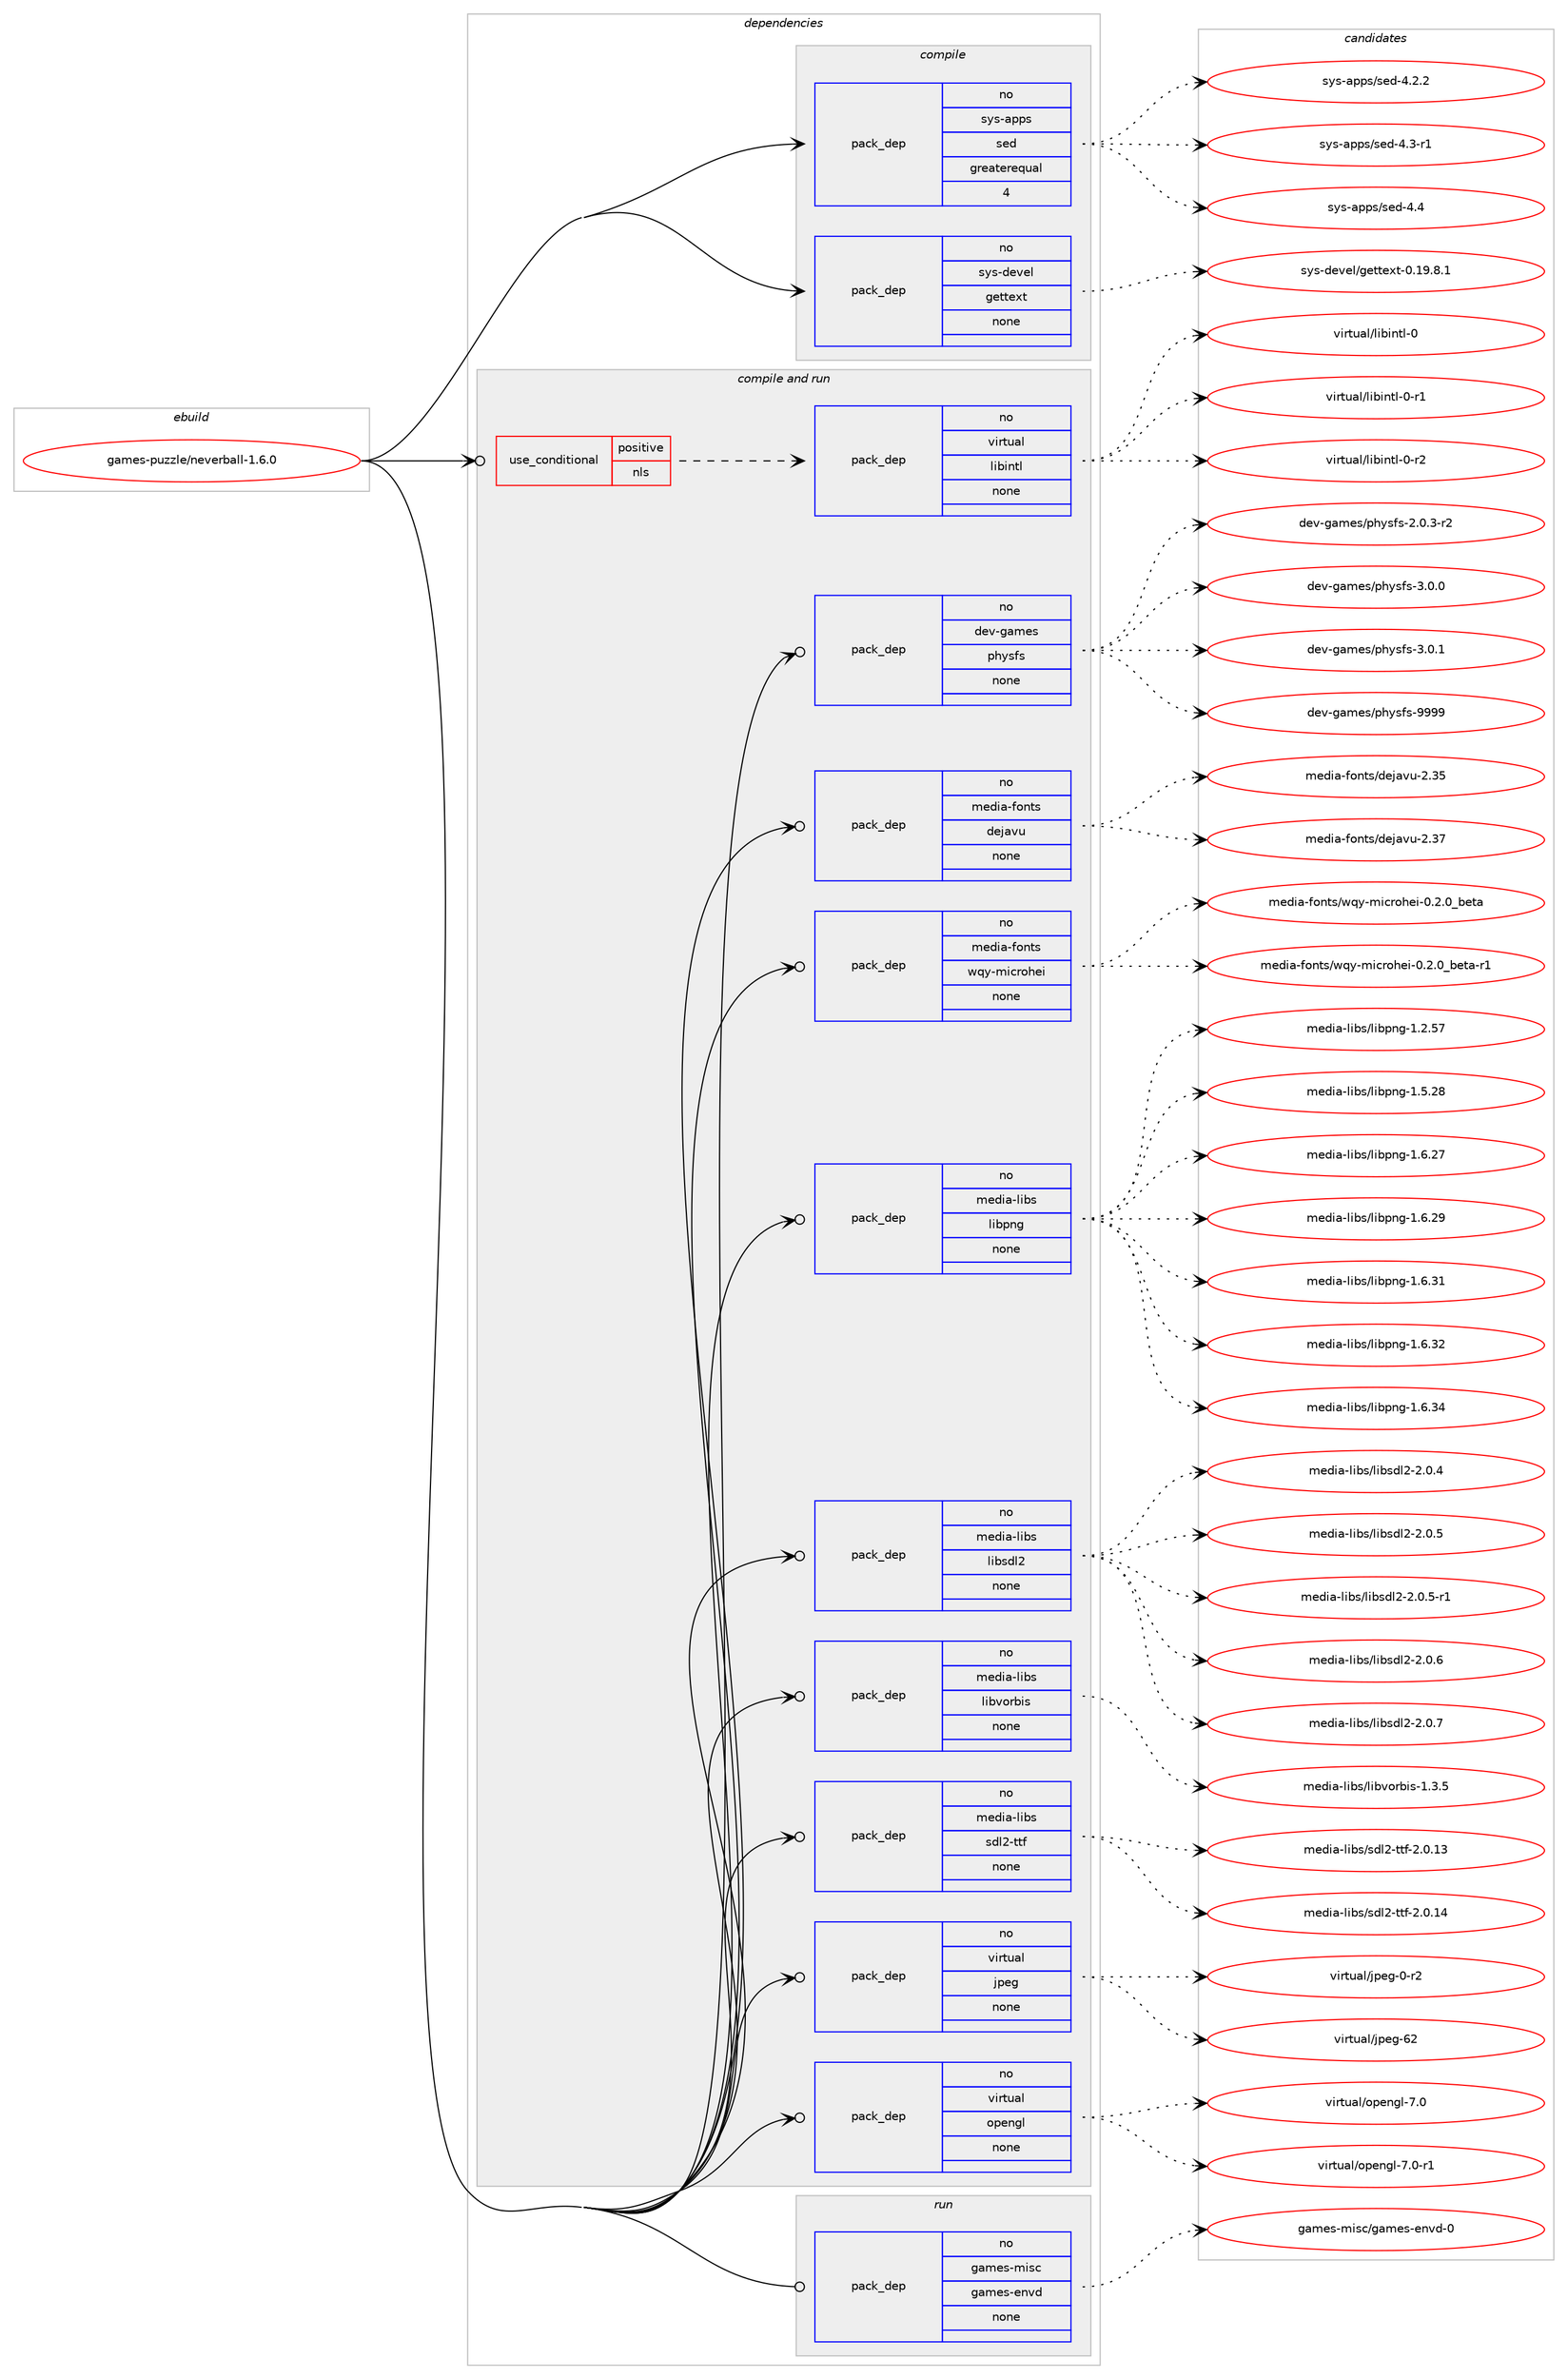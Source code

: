 digraph prolog {

# *************
# Graph options
# *************

newrank=true;
concentrate=true;
compound=true;
graph [rankdir=LR,fontname=Helvetica,fontsize=10,ranksep=1.5];#, ranksep=2.5, nodesep=0.2];
edge  [arrowhead=vee];
node  [fontname=Helvetica,fontsize=10];

# **********
# The ebuild
# **********

subgraph cluster_leftcol {
color=gray;
rank=same;
label=<<i>ebuild</i>>;
id [label="games-puzzle/neverball-1.6.0", color=red, width=4, href="../games-puzzle/neverball-1.6.0.svg"];
}

# ****************
# The dependencies
# ****************

subgraph cluster_midcol {
color=gray;
label=<<i>dependencies</i>>;
subgraph cluster_compile {
fillcolor="#eeeeee";
style=filled;
label=<<i>compile</i>>;
subgraph pack215978 {
dependency301518 [label=<<TABLE BORDER="0" CELLBORDER="1" CELLSPACING="0" CELLPADDING="4" WIDTH="220"><TR><TD ROWSPAN="6" CELLPADDING="30">pack_dep</TD></TR><TR><TD WIDTH="110">no</TD></TR><TR><TD>sys-apps</TD></TR><TR><TD>sed</TD></TR><TR><TD>greaterequal</TD></TR><TR><TD>4</TD></TR></TABLE>>, shape=none, color=blue];
}
id:e -> dependency301518:w [weight=20,style="solid",arrowhead="vee"];
subgraph pack215979 {
dependency301519 [label=<<TABLE BORDER="0" CELLBORDER="1" CELLSPACING="0" CELLPADDING="4" WIDTH="220"><TR><TD ROWSPAN="6" CELLPADDING="30">pack_dep</TD></TR><TR><TD WIDTH="110">no</TD></TR><TR><TD>sys-devel</TD></TR><TR><TD>gettext</TD></TR><TR><TD>none</TD></TR><TR><TD></TD></TR></TABLE>>, shape=none, color=blue];
}
id:e -> dependency301519:w [weight=20,style="solid",arrowhead="vee"];
}
subgraph cluster_compileandrun {
fillcolor="#eeeeee";
style=filled;
label=<<i>compile and run</i>>;
subgraph cond80826 {
dependency301520 [label=<<TABLE BORDER="0" CELLBORDER="1" CELLSPACING="0" CELLPADDING="4"><TR><TD ROWSPAN="3" CELLPADDING="10">use_conditional</TD></TR><TR><TD>positive</TD></TR><TR><TD>nls</TD></TR></TABLE>>, shape=none, color=red];
subgraph pack215980 {
dependency301521 [label=<<TABLE BORDER="0" CELLBORDER="1" CELLSPACING="0" CELLPADDING="4" WIDTH="220"><TR><TD ROWSPAN="6" CELLPADDING="30">pack_dep</TD></TR><TR><TD WIDTH="110">no</TD></TR><TR><TD>virtual</TD></TR><TR><TD>libintl</TD></TR><TR><TD>none</TD></TR><TR><TD></TD></TR></TABLE>>, shape=none, color=blue];
}
dependency301520:e -> dependency301521:w [weight=20,style="dashed",arrowhead="vee"];
}
id:e -> dependency301520:w [weight=20,style="solid",arrowhead="odotvee"];
subgraph pack215981 {
dependency301522 [label=<<TABLE BORDER="0" CELLBORDER="1" CELLSPACING="0" CELLPADDING="4" WIDTH="220"><TR><TD ROWSPAN="6" CELLPADDING="30">pack_dep</TD></TR><TR><TD WIDTH="110">no</TD></TR><TR><TD>dev-games</TD></TR><TR><TD>physfs</TD></TR><TR><TD>none</TD></TR><TR><TD></TD></TR></TABLE>>, shape=none, color=blue];
}
id:e -> dependency301522:w [weight=20,style="solid",arrowhead="odotvee"];
subgraph pack215982 {
dependency301523 [label=<<TABLE BORDER="0" CELLBORDER="1" CELLSPACING="0" CELLPADDING="4" WIDTH="220"><TR><TD ROWSPAN="6" CELLPADDING="30">pack_dep</TD></TR><TR><TD WIDTH="110">no</TD></TR><TR><TD>media-fonts</TD></TR><TR><TD>dejavu</TD></TR><TR><TD>none</TD></TR><TR><TD></TD></TR></TABLE>>, shape=none, color=blue];
}
id:e -> dependency301523:w [weight=20,style="solid",arrowhead="odotvee"];
subgraph pack215983 {
dependency301524 [label=<<TABLE BORDER="0" CELLBORDER="1" CELLSPACING="0" CELLPADDING="4" WIDTH="220"><TR><TD ROWSPAN="6" CELLPADDING="30">pack_dep</TD></TR><TR><TD WIDTH="110">no</TD></TR><TR><TD>media-fonts</TD></TR><TR><TD>wqy-microhei</TD></TR><TR><TD>none</TD></TR><TR><TD></TD></TR></TABLE>>, shape=none, color=blue];
}
id:e -> dependency301524:w [weight=20,style="solid",arrowhead="odotvee"];
subgraph pack215984 {
dependency301525 [label=<<TABLE BORDER="0" CELLBORDER="1" CELLSPACING="0" CELLPADDING="4" WIDTH="220"><TR><TD ROWSPAN="6" CELLPADDING="30">pack_dep</TD></TR><TR><TD WIDTH="110">no</TD></TR><TR><TD>media-libs</TD></TR><TR><TD>libpng</TD></TR><TR><TD>none</TD></TR><TR><TD></TD></TR></TABLE>>, shape=none, color=blue];
}
id:e -> dependency301525:w [weight=20,style="solid",arrowhead="odotvee"];
subgraph pack215985 {
dependency301526 [label=<<TABLE BORDER="0" CELLBORDER="1" CELLSPACING="0" CELLPADDING="4" WIDTH="220"><TR><TD ROWSPAN="6" CELLPADDING="30">pack_dep</TD></TR><TR><TD WIDTH="110">no</TD></TR><TR><TD>media-libs</TD></TR><TR><TD>libsdl2</TD></TR><TR><TD>none</TD></TR><TR><TD></TD></TR></TABLE>>, shape=none, color=blue];
}
id:e -> dependency301526:w [weight=20,style="solid",arrowhead="odotvee"];
subgraph pack215986 {
dependency301527 [label=<<TABLE BORDER="0" CELLBORDER="1" CELLSPACING="0" CELLPADDING="4" WIDTH="220"><TR><TD ROWSPAN="6" CELLPADDING="30">pack_dep</TD></TR><TR><TD WIDTH="110">no</TD></TR><TR><TD>media-libs</TD></TR><TR><TD>libvorbis</TD></TR><TR><TD>none</TD></TR><TR><TD></TD></TR></TABLE>>, shape=none, color=blue];
}
id:e -> dependency301527:w [weight=20,style="solid",arrowhead="odotvee"];
subgraph pack215987 {
dependency301528 [label=<<TABLE BORDER="0" CELLBORDER="1" CELLSPACING="0" CELLPADDING="4" WIDTH="220"><TR><TD ROWSPAN="6" CELLPADDING="30">pack_dep</TD></TR><TR><TD WIDTH="110">no</TD></TR><TR><TD>media-libs</TD></TR><TR><TD>sdl2-ttf</TD></TR><TR><TD>none</TD></TR><TR><TD></TD></TR></TABLE>>, shape=none, color=blue];
}
id:e -> dependency301528:w [weight=20,style="solid",arrowhead="odotvee"];
subgraph pack215988 {
dependency301529 [label=<<TABLE BORDER="0" CELLBORDER="1" CELLSPACING="0" CELLPADDING="4" WIDTH="220"><TR><TD ROWSPAN="6" CELLPADDING="30">pack_dep</TD></TR><TR><TD WIDTH="110">no</TD></TR><TR><TD>virtual</TD></TR><TR><TD>jpeg</TD></TR><TR><TD>none</TD></TR><TR><TD></TD></TR></TABLE>>, shape=none, color=blue];
}
id:e -> dependency301529:w [weight=20,style="solid",arrowhead="odotvee"];
subgraph pack215989 {
dependency301530 [label=<<TABLE BORDER="0" CELLBORDER="1" CELLSPACING="0" CELLPADDING="4" WIDTH="220"><TR><TD ROWSPAN="6" CELLPADDING="30">pack_dep</TD></TR><TR><TD WIDTH="110">no</TD></TR><TR><TD>virtual</TD></TR><TR><TD>opengl</TD></TR><TR><TD>none</TD></TR><TR><TD></TD></TR></TABLE>>, shape=none, color=blue];
}
id:e -> dependency301530:w [weight=20,style="solid",arrowhead="odotvee"];
}
subgraph cluster_run {
fillcolor="#eeeeee";
style=filled;
label=<<i>run</i>>;
subgraph pack215990 {
dependency301531 [label=<<TABLE BORDER="0" CELLBORDER="1" CELLSPACING="0" CELLPADDING="4" WIDTH="220"><TR><TD ROWSPAN="6" CELLPADDING="30">pack_dep</TD></TR><TR><TD WIDTH="110">no</TD></TR><TR><TD>games-misc</TD></TR><TR><TD>games-envd</TD></TR><TR><TD>none</TD></TR><TR><TD></TD></TR></TABLE>>, shape=none, color=blue];
}
id:e -> dependency301531:w [weight=20,style="solid",arrowhead="odot"];
}
}

# **************
# The candidates
# **************

subgraph cluster_choices {
rank=same;
color=gray;
label=<<i>candidates</i>>;

subgraph choice215978 {
color=black;
nodesep=1;
choice115121115459711211211547115101100455246504650 [label="sys-apps/sed-4.2.2", color=red, width=4,href="../sys-apps/sed-4.2.2.svg"];
choice115121115459711211211547115101100455246514511449 [label="sys-apps/sed-4.3-r1", color=red, width=4,href="../sys-apps/sed-4.3-r1.svg"];
choice11512111545971121121154711510110045524652 [label="sys-apps/sed-4.4", color=red, width=4,href="../sys-apps/sed-4.4.svg"];
dependency301518:e -> choice115121115459711211211547115101100455246504650:w [style=dotted,weight="100"];
dependency301518:e -> choice115121115459711211211547115101100455246514511449:w [style=dotted,weight="100"];
dependency301518:e -> choice11512111545971121121154711510110045524652:w [style=dotted,weight="100"];
}
subgraph choice215979 {
color=black;
nodesep=1;
choice1151211154510010111810110847103101116116101120116454846495746564649 [label="sys-devel/gettext-0.19.8.1", color=red, width=4,href="../sys-devel/gettext-0.19.8.1.svg"];
dependency301519:e -> choice1151211154510010111810110847103101116116101120116454846495746564649:w [style=dotted,weight="100"];
}
subgraph choice215980 {
color=black;
nodesep=1;
choice1181051141161179710847108105981051101161084548 [label="virtual/libintl-0", color=red, width=4,href="../virtual/libintl-0.svg"];
choice11810511411611797108471081059810511011610845484511449 [label="virtual/libintl-0-r1", color=red, width=4,href="../virtual/libintl-0-r1.svg"];
choice11810511411611797108471081059810511011610845484511450 [label="virtual/libintl-0-r2", color=red, width=4,href="../virtual/libintl-0-r2.svg"];
dependency301521:e -> choice1181051141161179710847108105981051101161084548:w [style=dotted,weight="100"];
dependency301521:e -> choice11810511411611797108471081059810511011610845484511449:w [style=dotted,weight="100"];
dependency301521:e -> choice11810511411611797108471081059810511011610845484511450:w [style=dotted,weight="100"];
}
subgraph choice215981 {
color=black;
nodesep=1;
choice1001011184510397109101115471121041211151021154550464846514511450 [label="dev-games/physfs-2.0.3-r2", color=red, width=4,href="../dev-games/physfs-2.0.3-r2.svg"];
choice100101118451039710910111547112104121115102115455146484648 [label="dev-games/physfs-3.0.0", color=red, width=4,href="../dev-games/physfs-3.0.0.svg"];
choice100101118451039710910111547112104121115102115455146484649 [label="dev-games/physfs-3.0.1", color=red, width=4,href="../dev-games/physfs-3.0.1.svg"];
choice1001011184510397109101115471121041211151021154557575757 [label="dev-games/physfs-9999", color=red, width=4,href="../dev-games/physfs-9999.svg"];
dependency301522:e -> choice1001011184510397109101115471121041211151021154550464846514511450:w [style=dotted,weight="100"];
dependency301522:e -> choice100101118451039710910111547112104121115102115455146484648:w [style=dotted,weight="100"];
dependency301522:e -> choice100101118451039710910111547112104121115102115455146484649:w [style=dotted,weight="100"];
dependency301522:e -> choice1001011184510397109101115471121041211151021154557575757:w [style=dotted,weight="100"];
}
subgraph choice215982 {
color=black;
nodesep=1;
choice109101100105974510211111011611547100101106971181174550465153 [label="media-fonts/dejavu-2.35", color=red, width=4,href="../media-fonts/dejavu-2.35.svg"];
choice109101100105974510211111011611547100101106971181174550465155 [label="media-fonts/dejavu-2.37", color=red, width=4,href="../media-fonts/dejavu-2.37.svg"];
dependency301523:e -> choice109101100105974510211111011611547100101106971181174550465153:w [style=dotted,weight="100"];
dependency301523:e -> choice109101100105974510211111011611547100101106971181174550465155:w [style=dotted,weight="100"];
}
subgraph choice215983 {
color=black;
nodesep=1;
choice1091011001059745102111110116115471191131214510910599114111104101105454846504648959810111697 [label="media-fonts/wqy-microhei-0.2.0_beta", color=red, width=4,href="../media-fonts/wqy-microhei-0.2.0_beta.svg"];
choice10910110010597451021111101161154711911312145109105991141111041011054548465046489598101116974511449 [label="media-fonts/wqy-microhei-0.2.0_beta-r1", color=red, width=4,href="../media-fonts/wqy-microhei-0.2.0_beta-r1.svg"];
dependency301524:e -> choice1091011001059745102111110116115471191131214510910599114111104101105454846504648959810111697:w [style=dotted,weight="100"];
dependency301524:e -> choice10910110010597451021111101161154711911312145109105991141111041011054548465046489598101116974511449:w [style=dotted,weight="100"];
}
subgraph choice215984 {
color=black;
nodesep=1;
choice109101100105974510810598115471081059811211010345494650465355 [label="media-libs/libpng-1.2.57", color=red, width=4,href="../media-libs/libpng-1.2.57.svg"];
choice109101100105974510810598115471081059811211010345494653465056 [label="media-libs/libpng-1.5.28", color=red, width=4,href="../media-libs/libpng-1.5.28.svg"];
choice109101100105974510810598115471081059811211010345494654465055 [label="media-libs/libpng-1.6.27", color=red, width=4,href="../media-libs/libpng-1.6.27.svg"];
choice109101100105974510810598115471081059811211010345494654465057 [label="media-libs/libpng-1.6.29", color=red, width=4,href="../media-libs/libpng-1.6.29.svg"];
choice109101100105974510810598115471081059811211010345494654465149 [label="media-libs/libpng-1.6.31", color=red, width=4,href="../media-libs/libpng-1.6.31.svg"];
choice109101100105974510810598115471081059811211010345494654465150 [label="media-libs/libpng-1.6.32", color=red, width=4,href="../media-libs/libpng-1.6.32.svg"];
choice109101100105974510810598115471081059811211010345494654465152 [label="media-libs/libpng-1.6.34", color=red, width=4,href="../media-libs/libpng-1.6.34.svg"];
dependency301525:e -> choice109101100105974510810598115471081059811211010345494650465355:w [style=dotted,weight="100"];
dependency301525:e -> choice109101100105974510810598115471081059811211010345494653465056:w [style=dotted,weight="100"];
dependency301525:e -> choice109101100105974510810598115471081059811211010345494654465055:w [style=dotted,weight="100"];
dependency301525:e -> choice109101100105974510810598115471081059811211010345494654465057:w [style=dotted,weight="100"];
dependency301525:e -> choice109101100105974510810598115471081059811211010345494654465149:w [style=dotted,weight="100"];
dependency301525:e -> choice109101100105974510810598115471081059811211010345494654465150:w [style=dotted,weight="100"];
dependency301525:e -> choice109101100105974510810598115471081059811211010345494654465152:w [style=dotted,weight="100"];
}
subgraph choice215985 {
color=black;
nodesep=1;
choice109101100105974510810598115471081059811510010850455046484652 [label="media-libs/libsdl2-2.0.4", color=red, width=4,href="../media-libs/libsdl2-2.0.4.svg"];
choice109101100105974510810598115471081059811510010850455046484653 [label="media-libs/libsdl2-2.0.5", color=red, width=4,href="../media-libs/libsdl2-2.0.5.svg"];
choice1091011001059745108105981154710810598115100108504550464846534511449 [label="media-libs/libsdl2-2.0.5-r1", color=red, width=4,href="../media-libs/libsdl2-2.0.5-r1.svg"];
choice109101100105974510810598115471081059811510010850455046484654 [label="media-libs/libsdl2-2.0.6", color=red, width=4,href="../media-libs/libsdl2-2.0.6.svg"];
choice109101100105974510810598115471081059811510010850455046484655 [label="media-libs/libsdl2-2.0.7", color=red, width=4,href="../media-libs/libsdl2-2.0.7.svg"];
dependency301526:e -> choice109101100105974510810598115471081059811510010850455046484652:w [style=dotted,weight="100"];
dependency301526:e -> choice109101100105974510810598115471081059811510010850455046484653:w [style=dotted,weight="100"];
dependency301526:e -> choice1091011001059745108105981154710810598115100108504550464846534511449:w [style=dotted,weight="100"];
dependency301526:e -> choice109101100105974510810598115471081059811510010850455046484654:w [style=dotted,weight="100"];
dependency301526:e -> choice109101100105974510810598115471081059811510010850455046484655:w [style=dotted,weight="100"];
}
subgraph choice215986 {
color=black;
nodesep=1;
choice109101100105974510810598115471081059811811111498105115454946514653 [label="media-libs/libvorbis-1.3.5", color=red, width=4,href="../media-libs/libvorbis-1.3.5.svg"];
dependency301527:e -> choice109101100105974510810598115471081059811811111498105115454946514653:w [style=dotted,weight="100"];
}
subgraph choice215987 {
color=black;
nodesep=1;
choice10910110010597451081059811547115100108504511611610245504648464951 [label="media-libs/sdl2-ttf-2.0.13", color=red, width=4,href="../media-libs/sdl2-ttf-2.0.13.svg"];
choice10910110010597451081059811547115100108504511611610245504648464952 [label="media-libs/sdl2-ttf-2.0.14", color=red, width=4,href="../media-libs/sdl2-ttf-2.0.14.svg"];
dependency301528:e -> choice10910110010597451081059811547115100108504511611610245504648464951:w [style=dotted,weight="100"];
dependency301528:e -> choice10910110010597451081059811547115100108504511611610245504648464952:w [style=dotted,weight="100"];
}
subgraph choice215988 {
color=black;
nodesep=1;
choice118105114116117971084710611210110345484511450 [label="virtual/jpeg-0-r2", color=red, width=4,href="../virtual/jpeg-0-r2.svg"];
choice1181051141161179710847106112101103455450 [label="virtual/jpeg-62", color=red, width=4,href="../virtual/jpeg-62.svg"];
dependency301529:e -> choice118105114116117971084710611210110345484511450:w [style=dotted,weight="100"];
dependency301529:e -> choice1181051141161179710847106112101103455450:w [style=dotted,weight="100"];
}
subgraph choice215989 {
color=black;
nodesep=1;
choice118105114116117971084711111210111010310845554648 [label="virtual/opengl-7.0", color=red, width=4,href="../virtual/opengl-7.0.svg"];
choice1181051141161179710847111112101110103108455546484511449 [label="virtual/opengl-7.0-r1", color=red, width=4,href="../virtual/opengl-7.0-r1.svg"];
dependency301530:e -> choice118105114116117971084711111210111010310845554648:w [style=dotted,weight="100"];
dependency301530:e -> choice1181051141161179710847111112101110103108455546484511449:w [style=dotted,weight="100"];
}
subgraph choice215990 {
color=black;
nodesep=1;
choice1039710910111545109105115994710397109101115451011101181004548 [label="games-misc/games-envd-0", color=red, width=4,href="../games-misc/games-envd-0.svg"];
dependency301531:e -> choice1039710910111545109105115994710397109101115451011101181004548:w [style=dotted,weight="100"];
}
}

}
